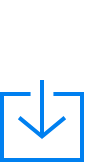 <mxfile version="24.6.1" type="device">
  <diagram name="第 1 页" id="67C9Zd-hVF6McRD3lcdP">
    <mxGraphModel dx="339" dy="229" grid="1" gridSize="10" guides="1" tooltips="1" connect="1" arrows="1" fold="1" page="1" pageScale="1" pageWidth="827" pageHeight="1169" math="0" shadow="0">
      <root>
        <mxCell id="0" />
        <mxCell id="1" parent="0" />
        <mxCell id="sSJTF5W4tmBCO9UBKwu0-2" value="" style="html=1;verticalLabelPosition=bottom;align=center;labelBackgroundColor=#ffffff;verticalAlign=top;strokeWidth=2;strokeColor=#0080F0;shadow=0;dashed=0;shape=mxgraph.ios7.icons.down;" vertex="1" parent="1">
          <mxGeometry x="400" y="320" width="40" height="40" as="geometry" />
        </mxCell>
        <mxCell id="sSJTF5W4tmBCO9UBKwu0-1" value="" style="shape=image;verticalLabelPosition=bottom;labelBackgroundColor=default;verticalAlign=top;imageAspect=0;image=https://scientia.doc.ic.ac.uk/assets/logo-light.svg;rotation=0;" vertex="1" parent="1">
          <mxGeometry x="400" y="280" width="40" height="40" as="geometry" />
        </mxCell>
      </root>
    </mxGraphModel>
  </diagram>
</mxfile>

